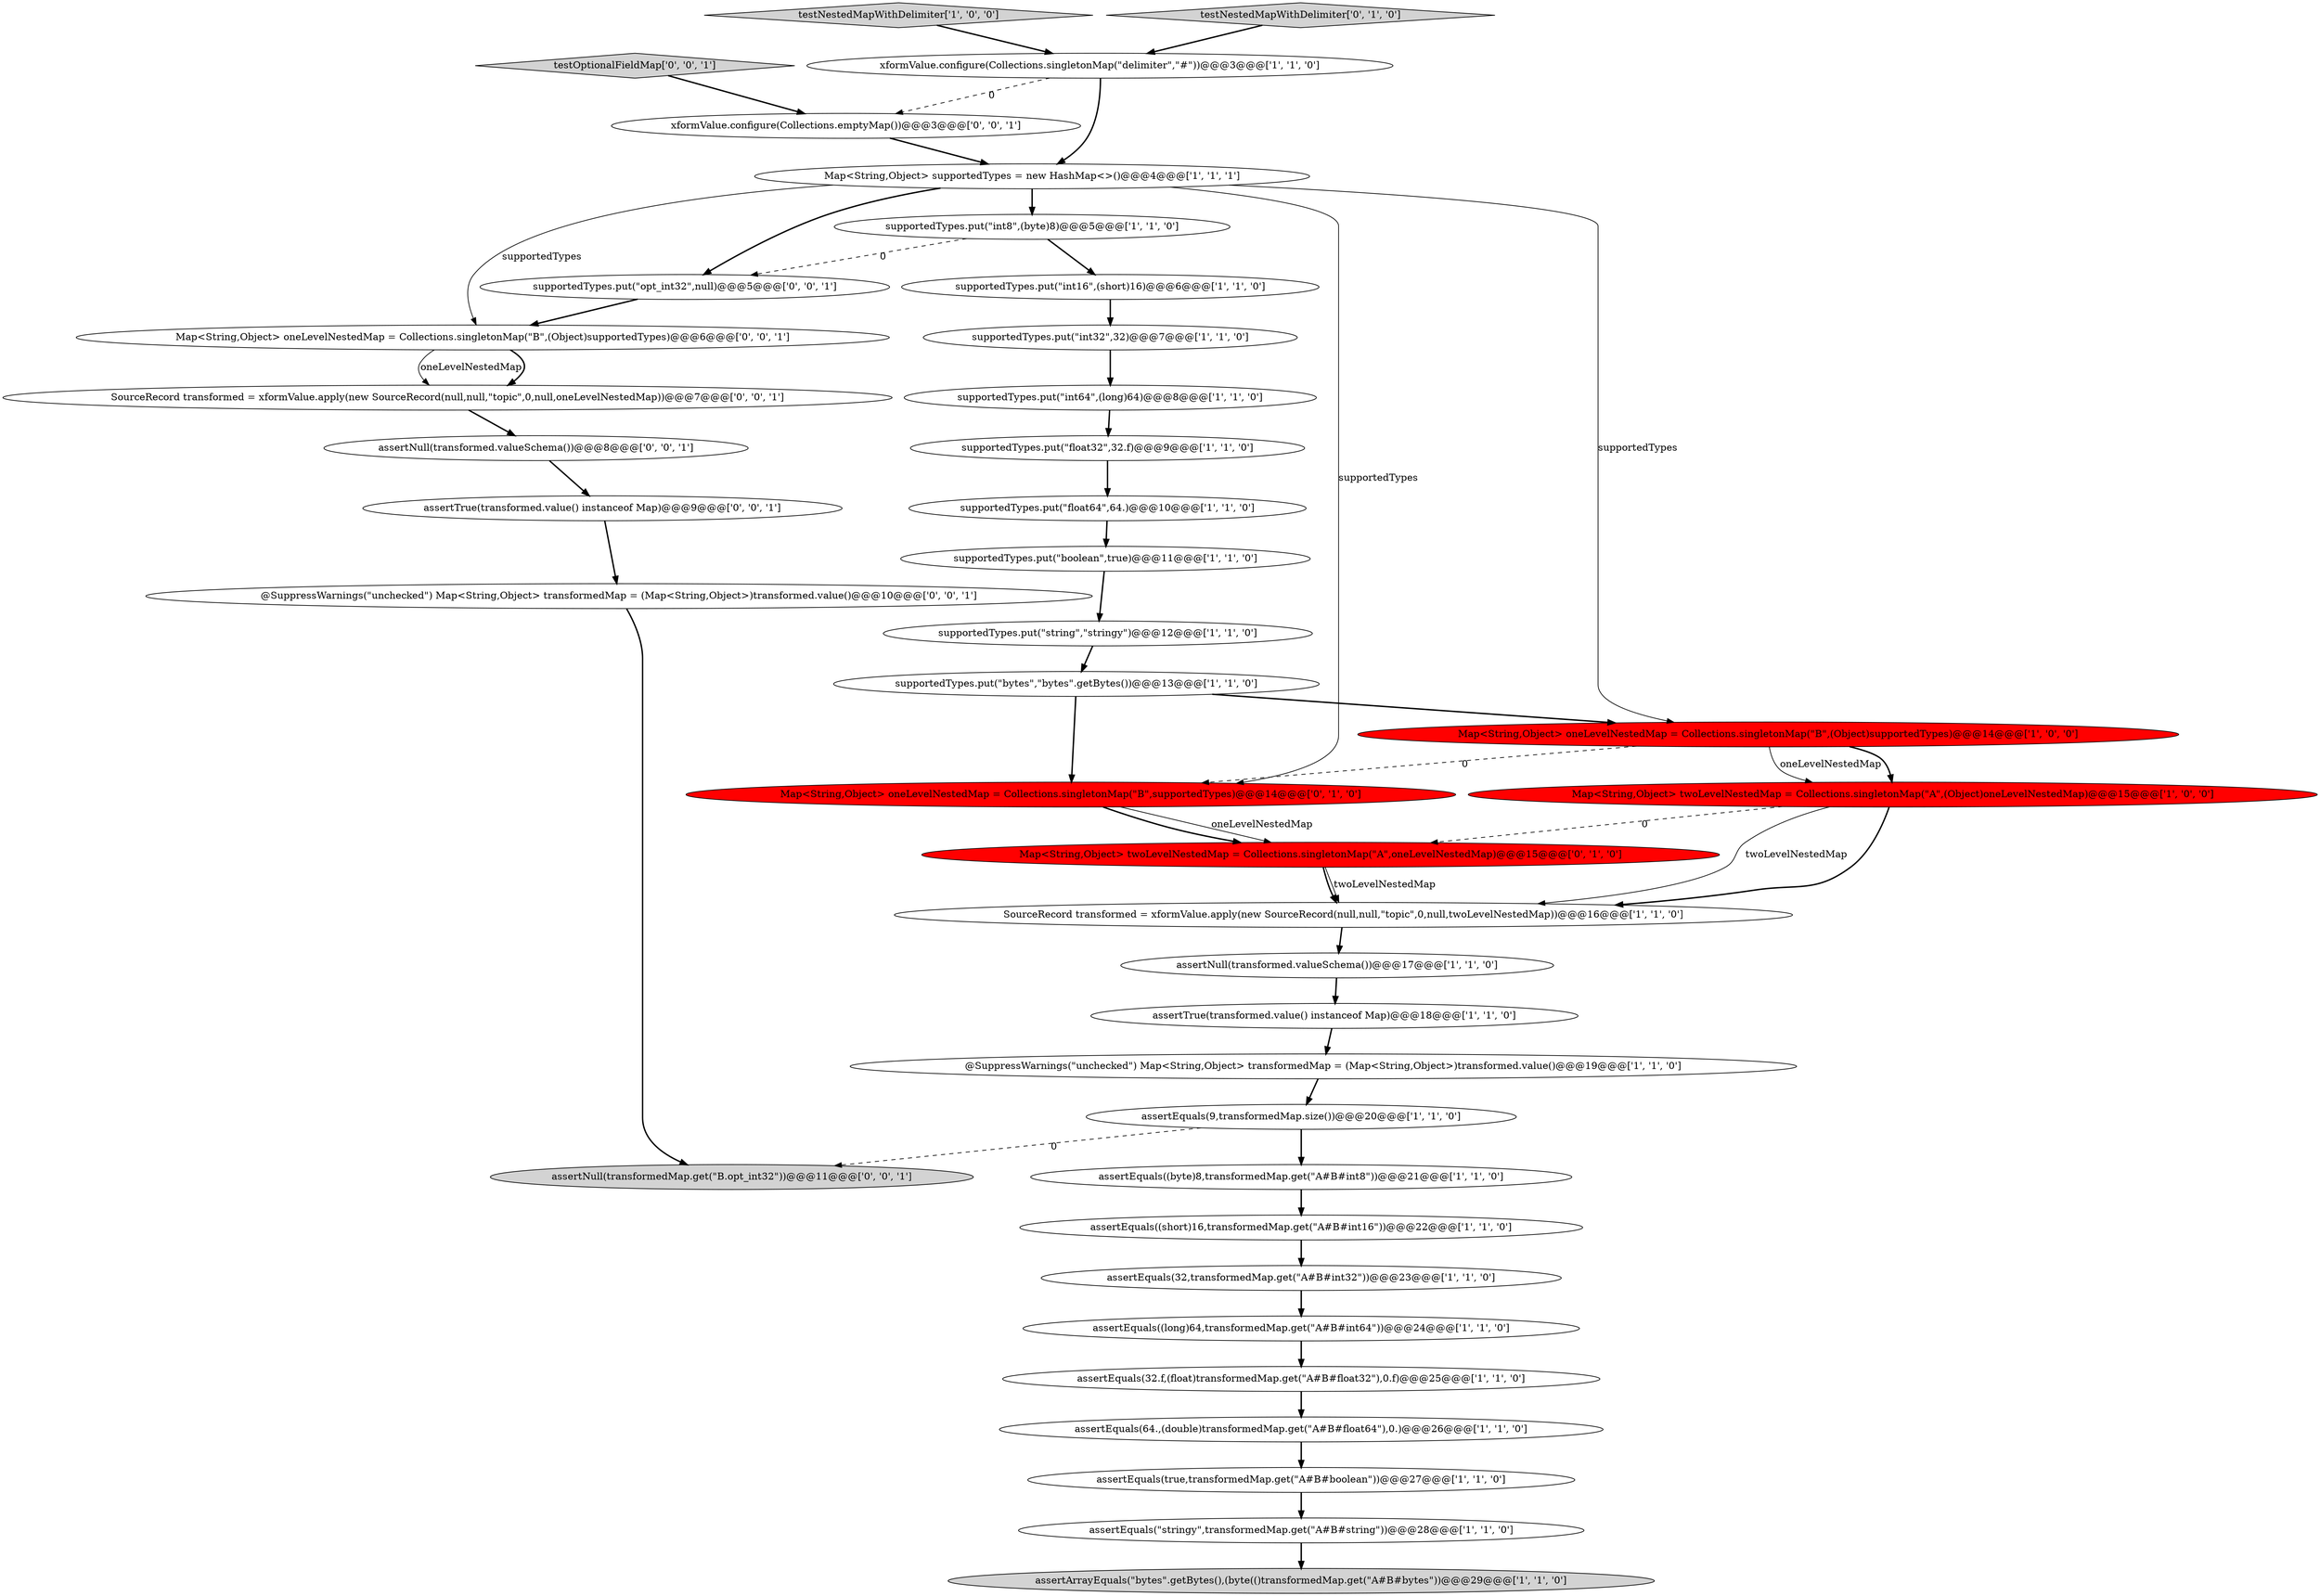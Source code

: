 digraph {
20 [style = filled, label = "supportedTypes.put(\"int64\",(long)64)@@@8@@@['1', '1', '0']", fillcolor = white, shape = ellipse image = "AAA0AAABBB1BBB"];
15 [style = filled, label = "testNestedMapWithDelimiter['1', '0', '0']", fillcolor = lightgray, shape = diamond image = "AAA0AAABBB1BBB"];
17 [style = filled, label = "supportedTypes.put(\"boolean\",true)@@@11@@@['1', '1', '0']", fillcolor = white, shape = ellipse image = "AAA0AAABBB1BBB"];
25 [style = filled, label = "supportedTypes.put(\"float32\",32.f)@@@9@@@['1', '1', '0']", fillcolor = white, shape = ellipse image = "AAA0AAABBB1BBB"];
13 [style = filled, label = "assertEquals(true,transformedMap.get(\"A#B#boolean\"))@@@27@@@['1', '1', '0']", fillcolor = white, shape = ellipse image = "AAA0AAABBB1BBB"];
37 [style = filled, label = "assertNull(transformed.valueSchema())@@@8@@@['0', '0', '1']", fillcolor = white, shape = ellipse image = "AAA0AAABBB3BBB"];
22 [style = filled, label = "Map<String,Object> supportedTypes = new HashMap<>()@@@4@@@['1', '1', '1']", fillcolor = white, shape = ellipse image = "AAA0AAABBB1BBB"];
39 [style = filled, label = "@SuppressWarnings(\"unchecked\") Map<String,Object> transformedMap = (Map<String,Object>)transformed.value()@@@10@@@['0', '0', '1']", fillcolor = white, shape = ellipse image = "AAA0AAABBB3BBB"];
8 [style = filled, label = "assertTrue(transformed.value() instanceof Map)@@@18@@@['1', '1', '0']", fillcolor = white, shape = ellipse image = "AAA0AAABBB1BBB"];
10 [style = filled, label = "@SuppressWarnings(\"unchecked\") Map<String,Object> transformedMap = (Map<String,Object>)transformed.value()@@@19@@@['1', '1', '0']", fillcolor = white, shape = ellipse image = "AAA0AAABBB1BBB"];
34 [style = filled, label = "SourceRecord transformed = xformValue.apply(new SourceRecord(null,null,\"topic\",0,null,oneLevelNestedMap))@@@7@@@['0', '0', '1']", fillcolor = white, shape = ellipse image = "AAA0AAABBB3BBB"];
16 [style = filled, label = "supportedTypes.put(\"float64\",64.)@@@10@@@['1', '1', '0']", fillcolor = white, shape = ellipse image = "AAA0AAABBB1BBB"];
11 [style = filled, label = "assertEquals(64.,(double)transformedMap.get(\"A#B#float64\"),0.)@@@26@@@['1', '1', '0']", fillcolor = white, shape = ellipse image = "AAA0AAABBB1BBB"];
3 [style = filled, label = "supportedTypes.put(\"bytes\",\"bytes\".getBytes())@@@13@@@['1', '1', '0']", fillcolor = white, shape = ellipse image = "AAA0AAABBB1BBB"];
7 [style = filled, label = "xformValue.configure(Collections.singletonMap(\"delimiter\",\"#\"))@@@3@@@['1', '1', '0']", fillcolor = white, shape = ellipse image = "AAA0AAABBB1BBB"];
18 [style = filled, label = "assertEquals(9,transformedMap.size())@@@20@@@['1', '1', '0']", fillcolor = white, shape = ellipse image = "AAA0AAABBB1BBB"];
24 [style = filled, label = "assertEquals(32,transformedMap.get(\"A#B#int32\"))@@@23@@@['1', '1', '0']", fillcolor = white, shape = ellipse image = "AAA0AAABBB1BBB"];
33 [style = filled, label = "supportedTypes.put(\"opt_int32\",null)@@@5@@@['0', '0', '1']", fillcolor = white, shape = ellipse image = "AAA0AAABBB3BBB"];
19 [style = filled, label = "assertArrayEquals(\"bytes\".getBytes(),(byte(()transformedMap.get(\"A#B#bytes\"))@@@29@@@['1', '1', '0']", fillcolor = lightgray, shape = ellipse image = "AAA0AAABBB1BBB"];
29 [style = filled, label = "testNestedMapWithDelimiter['0', '1', '0']", fillcolor = lightgray, shape = diamond image = "AAA0AAABBB2BBB"];
23 [style = filled, label = "assertEquals((byte)8,transformedMap.get(\"A#B#int8\"))@@@21@@@['1', '1', '0']", fillcolor = white, shape = ellipse image = "AAA0AAABBB1BBB"];
31 [style = filled, label = "Map<String,Object> oneLevelNestedMap = Collections.singletonMap(\"B\",(Object)supportedTypes)@@@6@@@['0', '0', '1']", fillcolor = white, shape = ellipse image = "AAA0AAABBB3BBB"];
1 [style = filled, label = "Map<String,Object> oneLevelNestedMap = Collections.singletonMap(\"B\",(Object)supportedTypes)@@@14@@@['1', '0', '0']", fillcolor = red, shape = ellipse image = "AAA1AAABBB1BBB"];
38 [style = filled, label = "assertNull(transformedMap.get(\"B.opt_int32\"))@@@11@@@['0', '0', '1']", fillcolor = lightgray, shape = ellipse image = "AAA0AAABBB3BBB"];
0 [style = filled, label = "supportedTypes.put(\"string\",\"stringy\")@@@12@@@['1', '1', '0']", fillcolor = white, shape = ellipse image = "AAA0AAABBB1BBB"];
21 [style = filled, label = "supportedTypes.put(\"int16\",(short)16)@@@6@@@['1', '1', '0']", fillcolor = white, shape = ellipse image = "AAA0AAABBB1BBB"];
27 [style = filled, label = "assertEquals(32.f,(float)transformedMap.get(\"A#B#float32\"),0.f)@@@25@@@['1', '1', '0']", fillcolor = white, shape = ellipse image = "AAA0AAABBB1BBB"];
9 [style = filled, label = "Map<String,Object> twoLevelNestedMap = Collections.singletonMap(\"A\",(Object)oneLevelNestedMap)@@@15@@@['1', '0', '0']", fillcolor = red, shape = ellipse image = "AAA1AAABBB1BBB"];
28 [style = filled, label = "Map<String,Object> twoLevelNestedMap = Collections.singletonMap(\"A\",oneLevelNestedMap)@@@15@@@['0', '1', '0']", fillcolor = red, shape = ellipse image = "AAA1AAABBB2BBB"];
2 [style = filled, label = "SourceRecord transformed = xformValue.apply(new SourceRecord(null,null,\"topic\",0,null,twoLevelNestedMap))@@@16@@@['1', '1', '0']", fillcolor = white, shape = ellipse image = "AAA0AAABBB1BBB"];
30 [style = filled, label = "Map<String,Object> oneLevelNestedMap = Collections.singletonMap(\"B\",supportedTypes)@@@14@@@['0', '1', '0']", fillcolor = red, shape = ellipse image = "AAA1AAABBB2BBB"];
5 [style = filled, label = "assertEquals(\"stringy\",transformedMap.get(\"A#B#string\"))@@@28@@@['1', '1', '0']", fillcolor = white, shape = ellipse image = "AAA0AAABBB1BBB"];
32 [style = filled, label = "testOptionalFieldMap['0', '0', '1']", fillcolor = lightgray, shape = diamond image = "AAA0AAABBB3BBB"];
36 [style = filled, label = "xformValue.configure(Collections.emptyMap())@@@3@@@['0', '0', '1']", fillcolor = white, shape = ellipse image = "AAA0AAABBB3BBB"];
26 [style = filled, label = "assertEquals((short)16,transformedMap.get(\"A#B#int16\"))@@@22@@@['1', '1', '0']", fillcolor = white, shape = ellipse image = "AAA0AAABBB1BBB"];
6 [style = filled, label = "assertEquals((long)64,transformedMap.get(\"A#B#int64\"))@@@24@@@['1', '1', '0']", fillcolor = white, shape = ellipse image = "AAA0AAABBB1BBB"];
12 [style = filled, label = "supportedTypes.put(\"int8\",(byte)8)@@@5@@@['1', '1', '0']", fillcolor = white, shape = ellipse image = "AAA0AAABBB1BBB"];
35 [style = filled, label = "assertTrue(transformed.value() instanceof Map)@@@9@@@['0', '0', '1']", fillcolor = white, shape = ellipse image = "AAA0AAABBB3BBB"];
4 [style = filled, label = "assertNull(transformed.valueSchema())@@@17@@@['1', '1', '0']", fillcolor = white, shape = ellipse image = "AAA0AAABBB1BBB"];
14 [style = filled, label = "supportedTypes.put(\"int32\",32)@@@7@@@['1', '1', '0']", fillcolor = white, shape = ellipse image = "AAA0AAABBB1BBB"];
0->3 [style = bold, label=""];
10->18 [style = bold, label=""];
8->10 [style = bold, label=""];
30->28 [style = solid, label="oneLevelNestedMap"];
22->33 [style = bold, label=""];
12->33 [style = dashed, label="0"];
18->23 [style = bold, label=""];
3->1 [style = bold, label=""];
15->7 [style = bold, label=""];
22->30 [style = solid, label="supportedTypes"];
9->2 [style = bold, label=""];
12->21 [style = bold, label=""];
31->34 [style = solid, label="oneLevelNestedMap"];
1->30 [style = dashed, label="0"];
9->28 [style = dashed, label="0"];
35->39 [style = bold, label=""];
23->26 [style = bold, label=""];
9->2 [style = solid, label="twoLevelNestedMap"];
16->17 [style = bold, label=""];
26->24 [style = bold, label=""];
25->16 [style = bold, label=""];
20->25 [style = bold, label=""];
2->4 [style = bold, label=""];
1->9 [style = solid, label="oneLevelNestedMap"];
18->38 [style = dashed, label="0"];
1->9 [style = bold, label=""];
31->34 [style = bold, label=""];
28->2 [style = solid, label="twoLevelNestedMap"];
5->19 [style = bold, label=""];
7->22 [style = bold, label=""];
6->27 [style = bold, label=""];
28->2 [style = bold, label=""];
17->0 [style = bold, label=""];
30->28 [style = bold, label=""];
27->11 [style = bold, label=""];
34->37 [style = bold, label=""];
22->12 [style = bold, label=""];
11->13 [style = bold, label=""];
13->5 [style = bold, label=""];
39->38 [style = bold, label=""];
33->31 [style = bold, label=""];
29->7 [style = bold, label=""];
4->8 [style = bold, label=""];
32->36 [style = bold, label=""];
22->1 [style = solid, label="supportedTypes"];
22->31 [style = solid, label="supportedTypes"];
37->35 [style = bold, label=""];
24->6 [style = bold, label=""];
3->30 [style = bold, label=""];
7->36 [style = dashed, label="0"];
14->20 [style = bold, label=""];
21->14 [style = bold, label=""];
36->22 [style = bold, label=""];
}
